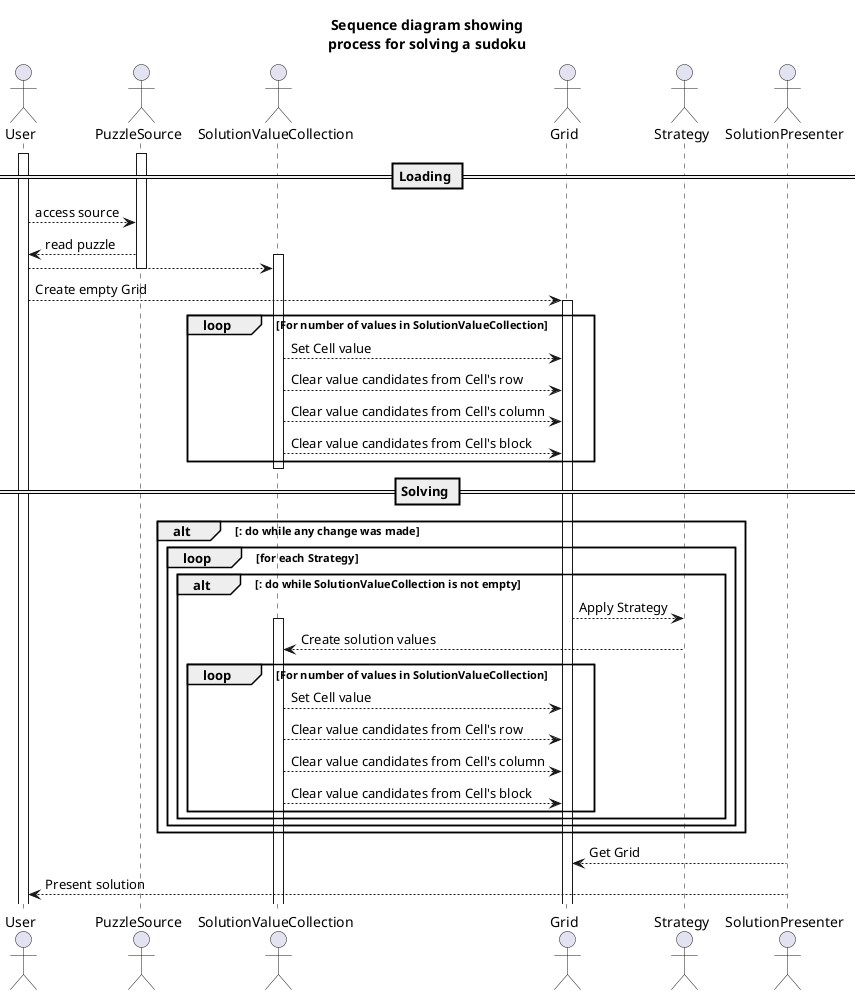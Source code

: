 @startuml

title Sequence diagram showing\nprocess for solving a sudoku


actor User
actor PuzzleSource
actor SolutionValueCollection
actor Grid
actor Strategy
actor SolutionPresenter


== Loading ==
activate User

activate PuzzleSource
User --> PuzzleSource: access source
PuzzleSource --> User: read puzzle
activate SolutionValueCollection
User --> SolutionValueCollection
deactivate PuzzleSource
User --> Grid: Create empty Grid
activate Grid
'User --> Grid: Load puzzle into grid

loop For number of values in SolutionValueCollection
    SolutionValueCollection --> Grid: Set Cell value
    SolutionValueCollection --> Grid: Clear value candidates from Cell's row
    SolutionValueCollection --> Grid: Clear value candidates from Cell's column
    SolutionValueCollection --> Grid: Clear value candidates from Cell's block
end
deactivate SolutionValueCollection

== Solving ==
alt : do while any change was made
    loop for each Strategy
        alt : do while SolutionValueCollection is not empty
            Grid --> Strategy: Apply Strategy
            activate SolutionValueCollection
            Strategy --> SolutionValueCollection: Create solution values
            loop For number of values in SolutionValueCollection
                SolutionValueCollection --> Grid: Set Cell value
                SolutionValueCollection --> Grid: Clear value candidates from Cell's row
                SolutionValueCollection --> Grid: Clear value candidates from Cell's column
                SolutionValueCollection --> Grid: Clear value candidates from Cell's block
            end
        end
    end
end

SolutionPresenter --> Grid : Get Grid
SolutionPresenter --> User :Present solution 

@enduml